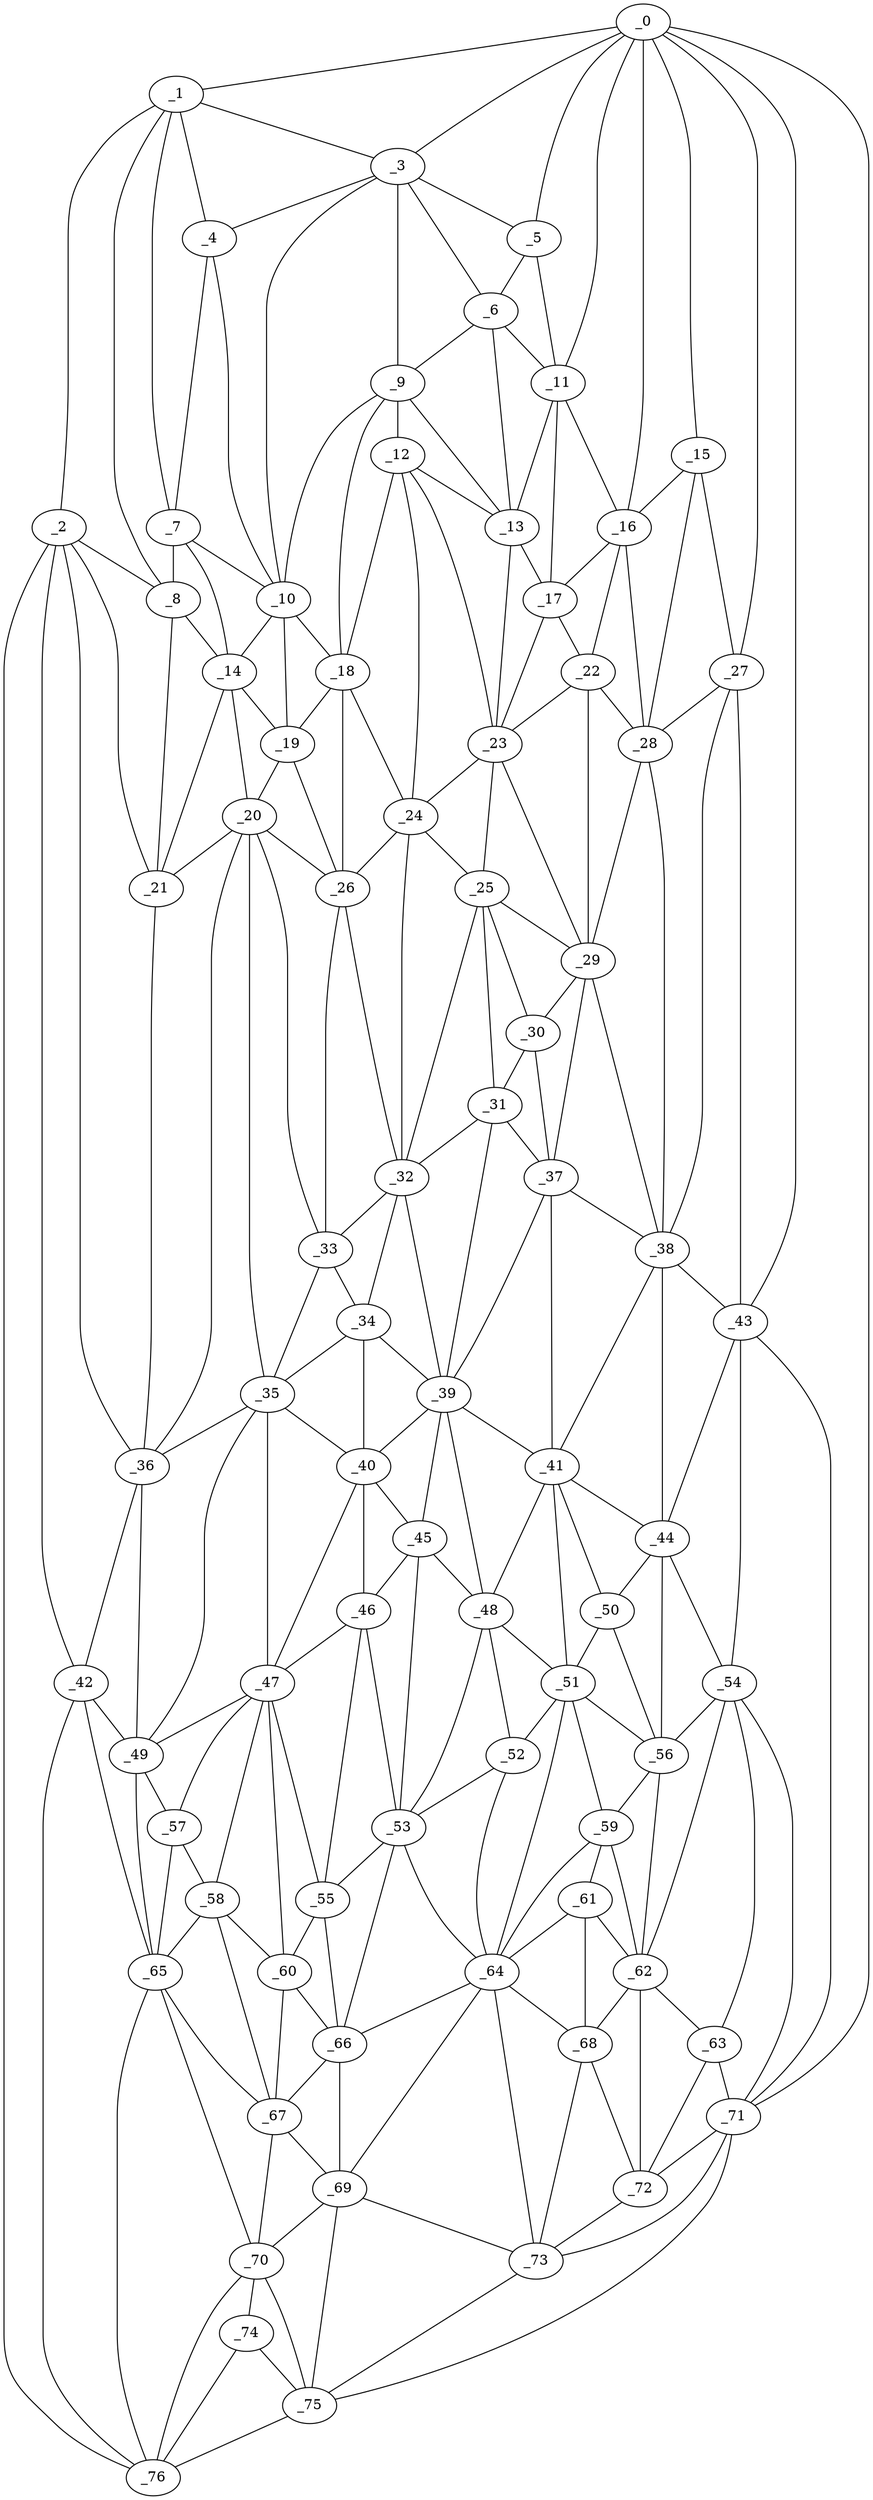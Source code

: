 graph "obj1__270.gxl" {
	_0	 [x=7,
		y=20];
	_1	 [x=7,
		y=85];
	_0 -- _1	 [valence=1];
	_3	 [x=8,
		y=58];
	_0 -- _3	 [valence=2];
	_5	 [x=9,
		y=49];
	_0 -- _5	 [valence=1];
	_11	 [x=19,
		y=45];
	_0 -- _11	 [valence=2];
	_15	 [x=25,
		y=27];
	_0 -- _15	 [valence=2];
	_16	 [x=25,
		y=32];
	_0 -- _16	 [valence=2];
	_27	 [x=44,
		y=27];
	_0 -- _27	 [valence=1];
	_43	 [x=66,
		y=23];
	_0 -- _43	 [valence=1];
	_71	 [x=111,
		y=17];
	_0 -- _71	 [valence=1];
	_2	 [x=7,
		y=111];
	_1 -- _2	 [valence=1];
	_1 -- _3	 [valence=1];
	_4	 [x=8,
		y=77];
	_1 -- _4	 [valence=1];
	_7	 [x=15,
		y=88];
	_1 -- _7	 [valence=2];
	_8	 [x=16,
		y=107];
	_1 -- _8	 [valence=1];
	_2 -- _8	 [valence=1];
	_21	 [x=28,
		y=104];
	_2 -- _21	 [valence=2];
	_36	 [x=53,
		y=105];
	_2 -- _36	 [valence=2];
	_42	 [x=65,
		y=108];
	_2 -- _42	 [valence=2];
	_76	 [x=126,
		y=107];
	_2 -- _76	 [valence=1];
	_3 -- _4	 [valence=2];
	_3 -- _5	 [valence=2];
	_6	 [x=13,
		y=50];
	_3 -- _6	 [valence=1];
	_9	 [x=17,
		y=58];
	_3 -- _9	 [valence=2];
	_10	 [x=18,
		y=75];
	_3 -- _10	 [valence=1];
	_4 -- _7	 [valence=2];
	_4 -- _10	 [valence=1];
	_5 -- _6	 [valence=2];
	_5 -- _11	 [valence=1];
	_6 -- _9	 [valence=1];
	_6 -- _11	 [valence=1];
	_13	 [x=24,
		y=49];
	_6 -- _13	 [valence=2];
	_7 -- _8	 [valence=1];
	_7 -- _10	 [valence=2];
	_14	 [x=24,
		y=88];
	_7 -- _14	 [valence=2];
	_8 -- _14	 [valence=2];
	_8 -- _21	 [valence=2];
	_9 -- _10	 [valence=1];
	_12	 [x=23,
		y=59];
	_9 -- _12	 [valence=2];
	_9 -- _13	 [valence=2];
	_18	 [x=25,
		y=65];
	_9 -- _18	 [valence=2];
	_10 -- _14	 [valence=2];
	_10 -- _18	 [valence=2];
	_19	 [x=25,
		y=72];
	_10 -- _19	 [valence=2];
	_11 -- _13	 [valence=2];
	_11 -- _16	 [valence=2];
	_17	 [x=25,
		y=40];
	_11 -- _17	 [valence=2];
	_12 -- _13	 [valence=2];
	_12 -- _18	 [valence=1];
	_23	 [x=31,
		y=49];
	_12 -- _23	 [valence=2];
	_24	 [x=33,
		y=60];
	_12 -- _24	 [valence=2];
	_13 -- _17	 [valence=1];
	_13 -- _23	 [valence=1];
	_14 -- _19	 [valence=2];
	_20	 [x=28,
		y=88];
	_14 -- _20	 [valence=1];
	_14 -- _21	 [valence=1];
	_15 -- _16	 [valence=2];
	_15 -- _27	 [valence=1];
	_28	 [x=44,
		y=31];
	_15 -- _28	 [valence=1];
	_16 -- _17	 [valence=2];
	_22	 [x=31,
		y=40];
	_16 -- _22	 [valence=2];
	_16 -- _28	 [valence=2];
	_17 -- _22	 [valence=2];
	_17 -- _23	 [valence=2];
	_18 -- _19	 [valence=1];
	_18 -- _24	 [valence=2];
	_26	 [x=39,
		y=71];
	_18 -- _26	 [valence=2];
	_19 -- _20	 [valence=2];
	_19 -- _26	 [valence=2];
	_20 -- _21	 [valence=2];
	_20 -- _26	 [valence=2];
	_33	 [x=46,
		y=74];
	_20 -- _33	 [valence=1];
	_35	 [x=53,
		y=87];
	_20 -- _35	 [valence=1];
	_20 -- _36	 [valence=2];
	_21 -- _36	 [valence=2];
	_22 -- _23	 [valence=1];
	_22 -- _28	 [valence=2];
	_29	 [x=45,
		y=46];
	_22 -- _29	 [valence=2];
	_23 -- _24	 [valence=2];
	_25	 [x=39,
		y=54];
	_23 -- _25	 [valence=2];
	_23 -- _29	 [valence=1];
	_24 -- _25	 [valence=2];
	_24 -- _26	 [valence=2];
	_32	 [x=46,
		y=64];
	_24 -- _32	 [valence=2];
	_25 -- _29	 [valence=2];
	_30	 [x=45,
		y=51];
	_25 -- _30	 [valence=2];
	_31	 [x=46,
		y=55];
	_25 -- _31	 [valence=2];
	_25 -- _32	 [valence=2];
	_26 -- _32	 [valence=2];
	_26 -- _33	 [valence=2];
	_27 -- _28	 [valence=2];
	_38	 [x=58,
		y=34];
	_27 -- _38	 [valence=1];
	_27 -- _43	 [valence=2];
	_28 -- _29	 [valence=1];
	_28 -- _38	 [valence=2];
	_29 -- _30	 [valence=2];
	_37	 [x=56,
		y=47];
	_29 -- _37	 [valence=1];
	_29 -- _38	 [valence=2];
	_30 -- _31	 [valence=2];
	_30 -- _37	 [valence=2];
	_31 -- _32	 [valence=2];
	_31 -- _37	 [valence=1];
	_39	 [x=58,
		y=60];
	_31 -- _39	 [valence=2];
	_32 -- _33	 [valence=1];
	_34	 [x=51,
		y=71];
	_32 -- _34	 [valence=2];
	_32 -- _39	 [valence=2];
	_33 -- _34	 [valence=1];
	_33 -- _35	 [valence=2];
	_34 -- _35	 [valence=2];
	_34 -- _39	 [valence=2];
	_40	 [x=61,
		y=67];
	_34 -- _40	 [valence=2];
	_35 -- _36	 [valence=2];
	_35 -- _40	 [valence=1];
	_47	 [x=72,
		y=88];
	_35 -- _47	 [valence=2];
	_49	 [x=73,
		y=99];
	_35 -- _49	 [valence=1];
	_36 -- _42	 [valence=2];
	_36 -- _49	 [valence=2];
	_37 -- _38	 [valence=1];
	_37 -- _39	 [valence=2];
	_41	 [x=63,
		y=47];
	_37 -- _41	 [valence=1];
	_38 -- _41	 [valence=2];
	_38 -- _43	 [valence=2];
	_44	 [x=67,
		y=34];
	_38 -- _44	 [valence=1];
	_39 -- _40	 [valence=2];
	_39 -- _41	 [valence=2];
	_45	 [x=68,
		y=66];
	_39 -- _45	 [valence=2];
	_48	 [x=73,
		y=60];
	_39 -- _48	 [valence=2];
	_40 -- _45	 [valence=2];
	_46	 [x=72,
		y=70];
	_40 -- _46	 [valence=1];
	_40 -- _47	 [valence=2];
	_41 -- _44	 [valence=2];
	_41 -- _48	 [valence=1];
	_50	 [x=75,
		y=44];
	_41 -- _50	 [valence=2];
	_51	 [x=76,
		y=48];
	_41 -- _51	 [valence=1];
	_42 -- _49	 [valence=2];
	_65	 [x=97,
		y=97];
	_42 -- _65	 [valence=2];
	_42 -- _76	 [valence=1];
	_43 -- _44	 [valence=1];
	_54	 [x=79,
		y=23];
	_43 -- _54	 [valence=2];
	_43 -- _71	 [valence=2];
	_44 -- _50	 [valence=1];
	_44 -- _54	 [valence=2];
	_56	 [x=84,
		y=36];
	_44 -- _56	 [valence=1];
	_45 -- _46	 [valence=2];
	_45 -- _48	 [valence=2];
	_53	 [x=78,
		y=65];
	_45 -- _53	 [valence=1];
	_46 -- _47	 [valence=1];
	_46 -- _53	 [valence=2];
	_55	 [x=79,
		y=70];
	_46 -- _55	 [valence=1];
	_47 -- _49	 [valence=2];
	_47 -- _55	 [valence=2];
	_57	 [x=84,
		y=93];
	_47 -- _57	 [valence=2];
	_58	 [x=89,
		y=90];
	_47 -- _58	 [valence=2];
	_60	 [x=91,
		y=78];
	_47 -- _60	 [valence=1];
	_48 -- _51	 [valence=1];
	_52	 [x=78,
		y=60];
	_48 -- _52	 [valence=2];
	_48 -- _53	 [valence=2];
	_49 -- _57	 [valence=2];
	_49 -- _65	 [valence=1];
	_50 -- _51	 [valence=1];
	_50 -- _56	 [valence=2];
	_51 -- _52	 [valence=2];
	_51 -- _56	 [valence=2];
	_59	 [x=90,
		y=39];
	_51 -- _59	 [valence=1];
	_64	 [x=97,
		y=53];
	_51 -- _64	 [valence=1];
	_52 -- _53	 [valence=2];
	_52 -- _64	 [valence=2];
	_53 -- _55	 [valence=2];
	_53 -- _64	 [valence=2];
	_66	 [x=99,
		y=74];
	_53 -- _66	 [valence=2];
	_54 -- _56	 [valence=1];
	_62	 [x=95,
		y=29];
	_54 -- _62	 [valence=2];
	_63	 [x=97,
		y=21];
	_54 -- _63	 [valence=2];
	_54 -- _71	 [valence=1];
	_55 -- _60	 [valence=2];
	_55 -- _66	 [valence=2];
	_56 -- _59	 [valence=2];
	_56 -- _62	 [valence=2];
	_57 -- _58	 [valence=2];
	_57 -- _65	 [valence=2];
	_58 -- _60	 [valence=2];
	_58 -- _65	 [valence=2];
	_67	 [x=99,
		y=90];
	_58 -- _67	 [valence=1];
	_61	 [x=94,
		y=38];
	_59 -- _61	 [valence=2];
	_59 -- _62	 [valence=2];
	_59 -- _64	 [valence=2];
	_60 -- _66	 [valence=2];
	_60 -- _67	 [valence=2];
	_61 -- _62	 [valence=2];
	_61 -- _64	 [valence=2];
	_68	 [x=103,
		y=39];
	_61 -- _68	 [valence=2];
	_62 -- _63	 [valence=2];
	_62 -- _68	 [valence=2];
	_72	 [x=112,
		y=32];
	_62 -- _72	 [valence=1];
	_63 -- _71	 [valence=2];
	_63 -- _72	 [valence=2];
	_64 -- _66	 [valence=1];
	_64 -- _68	 [valence=2];
	_69	 [x=105,
		y=77];
	_64 -- _69	 [valence=2];
	_73	 [x=114,
		y=44];
	_64 -- _73	 [valence=1];
	_65 -- _67	 [valence=2];
	_70	 [x=110,
		y=92];
	_65 -- _70	 [valence=1];
	_65 -- _76	 [valence=1];
	_66 -- _67	 [valence=2];
	_66 -- _69	 [valence=1];
	_67 -- _69	 [valence=2];
	_67 -- _70	 [valence=1];
	_68 -- _72	 [valence=2];
	_68 -- _73	 [valence=1];
	_69 -- _70	 [valence=2];
	_69 -- _73	 [valence=2];
	_75	 [x=123,
		y=82];
	_69 -- _75	 [valence=1];
	_74	 [x=117,
		y=92];
	_70 -- _74	 [valence=2];
	_70 -- _75	 [valence=1];
	_70 -- _76	 [valence=1];
	_71 -- _72	 [valence=1];
	_71 -- _73	 [valence=1];
	_71 -- _75	 [valence=1];
	_72 -- _73	 [valence=1];
	_73 -- _75	 [valence=2];
	_74 -- _75	 [valence=1];
	_74 -- _76	 [valence=2];
	_75 -- _76	 [valence=1];
}
